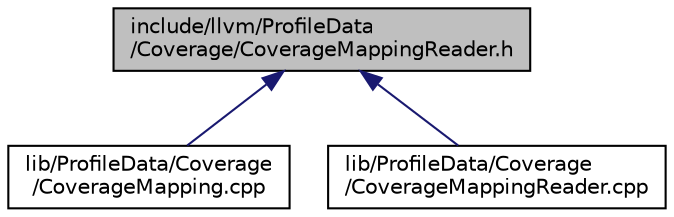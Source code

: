 digraph "include/llvm/ProfileData/Coverage/CoverageMappingReader.h"
{
 // LATEX_PDF_SIZE
  bgcolor="transparent";
  edge [fontname="Helvetica",fontsize="10",labelfontname="Helvetica",labelfontsize="10"];
  node [fontname="Helvetica",fontsize="10",shape="box"];
  Node1 [label="include/llvm/ProfileData\l/Coverage/CoverageMappingReader.h",height=0.2,width=0.4,color="black", fillcolor="grey75", style="filled", fontcolor="black",tooltip=" "];
  Node1 -> Node2 [dir="back",color="midnightblue",fontsize="10",style="solid",fontname="Helvetica"];
  Node2 [label="lib/ProfileData/Coverage\l/CoverageMapping.cpp",height=0.2,width=0.4,color="black",URL="$CoverageMapping_8cpp.html",tooltip=" "];
  Node1 -> Node3 [dir="back",color="midnightblue",fontsize="10",style="solid",fontname="Helvetica"];
  Node3 [label="lib/ProfileData/Coverage\l/CoverageMappingReader.cpp",height=0.2,width=0.4,color="black",URL="$CoverageMappingReader_8cpp.html",tooltip=" "];
}
